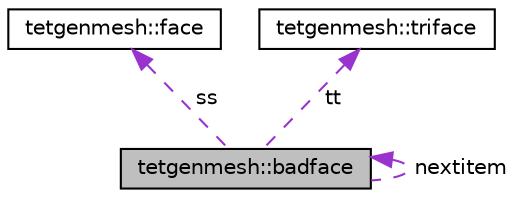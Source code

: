 digraph "tetgenmesh::badface"
{
  edge [fontname="Helvetica",fontsize="10",labelfontname="Helvetica",labelfontsize="10"];
  node [fontname="Helvetica",fontsize="10",shape=record];
  Node1 [label="tetgenmesh::badface",height=0.2,width=0.4,color="black", fillcolor="grey75", style="filled", fontcolor="black"];
  Node2 -> Node1 [dir="back",color="darkorchid3",fontsize="10",style="dashed",label=" ss" ,fontname="Helvetica"];
  Node2 [label="tetgenmesh::face",height=0.2,width=0.4,color="black", fillcolor="white", style="filled",URL="$classtetgenmesh_1_1face.html"];
  Node1 -> Node1 [dir="back",color="darkorchid3",fontsize="10",style="dashed",label=" nextitem" ,fontname="Helvetica"];
  Node3 -> Node1 [dir="back",color="darkorchid3",fontsize="10",style="dashed",label=" tt" ,fontname="Helvetica"];
  Node3 [label="tetgenmesh::triface",height=0.2,width=0.4,color="black", fillcolor="white", style="filled",URL="$classtetgenmesh_1_1triface.html"];
}
